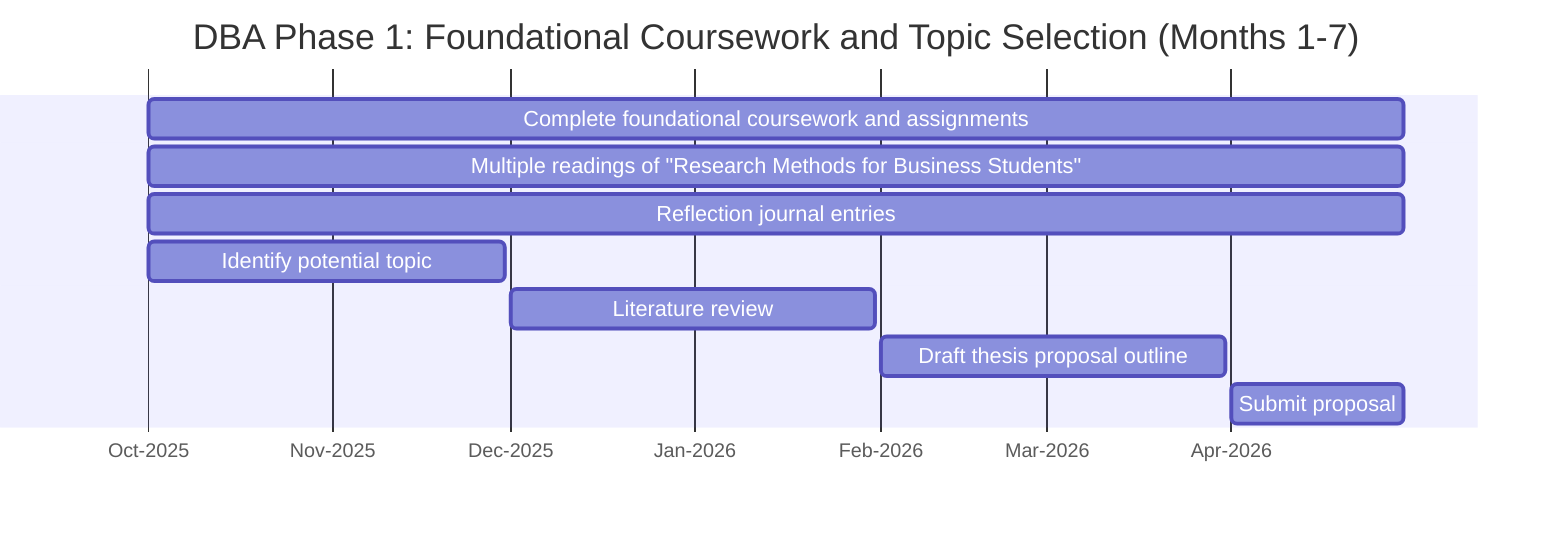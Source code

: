 gantt
    title DBA Phase 1: Foundational Coursework and Topic Selection (Months 1-7)
    dateFormat YYYY-MM-DD
    axisFormat %b-%Y
    
    Complete foundational coursework and assignments : 2025-10-01, 2026-04-30
    Multiple readings of "Research Methods for Business Students" : 2025-10-01, 2026-04-30
    Reflection journal entries : 2025-10-01, 2026-04-30
    Identify potential topic : 2025-10-01, 2025-11-30
    Literature review : 2025-12-01, 2026-01-31
    Draft thesis proposal outline : 2026-02-01, 2026-03-31
    Submit proposal : 2026-04-01, 2026-04-30